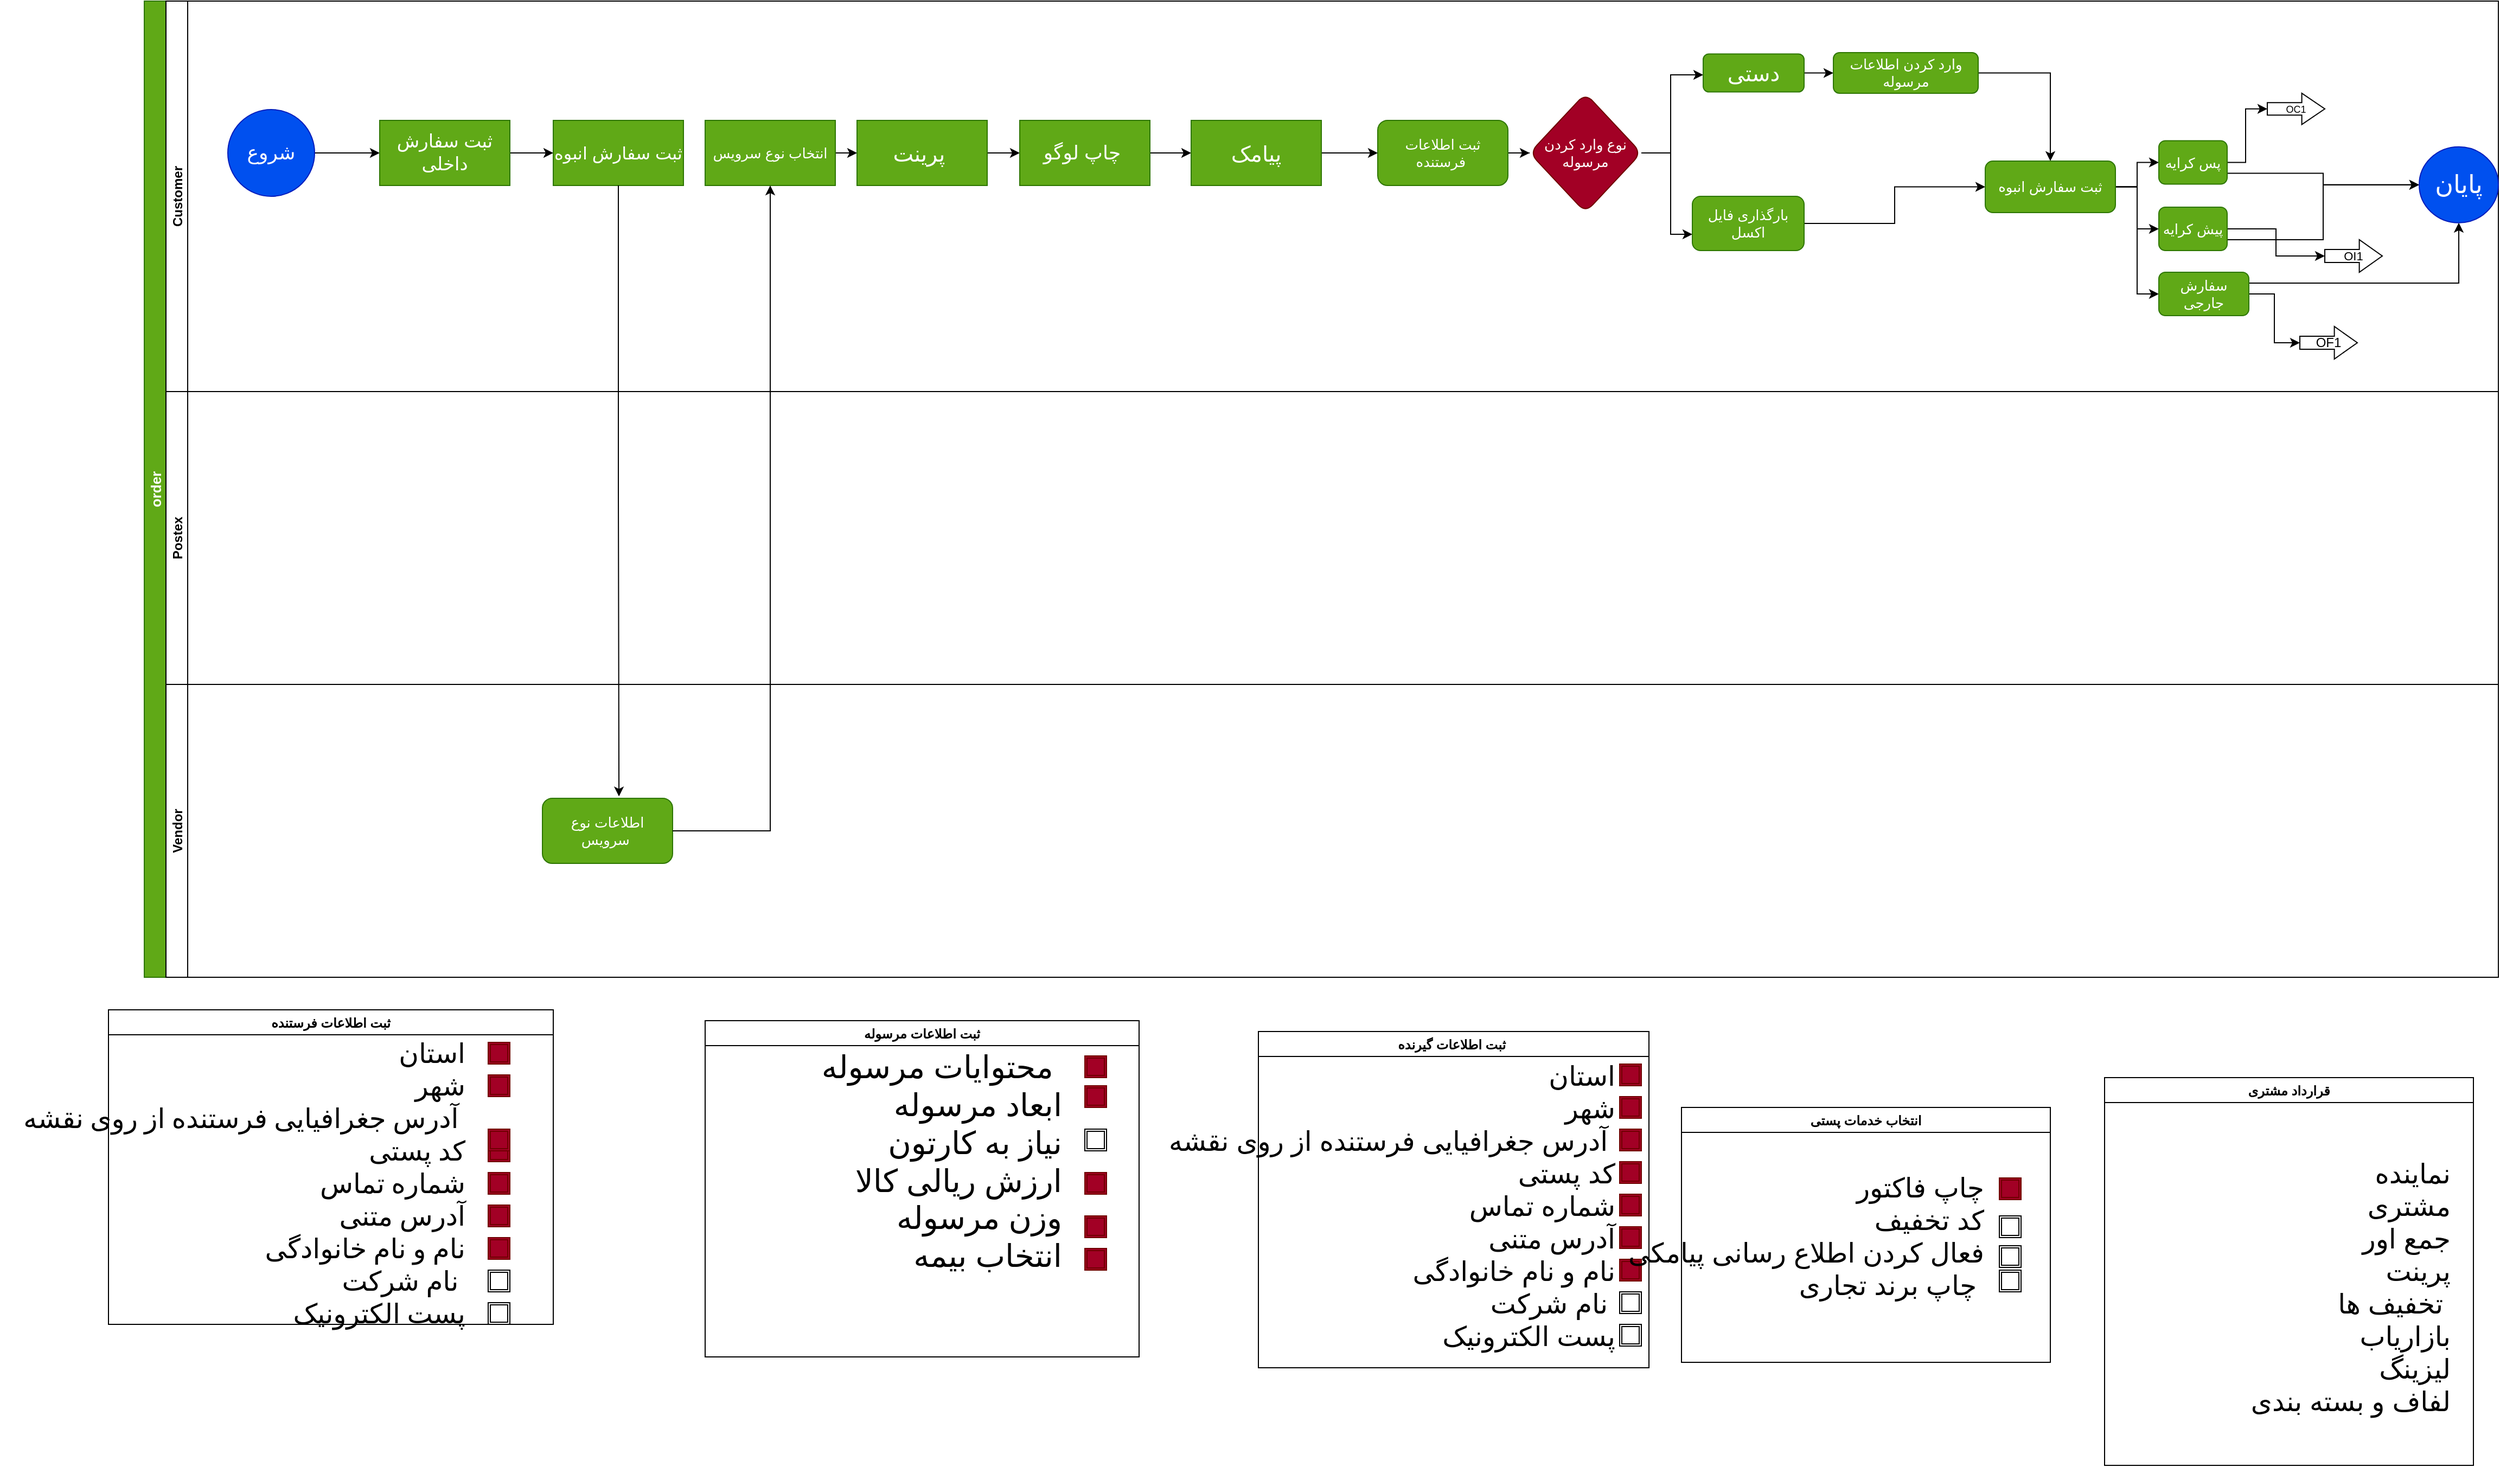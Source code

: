 <mxfile version="16.4.0" type="device"><diagram id="snXYFUUtnWpXlYPX3RTv" name="Page-1"><mxGraphModel dx="3204" dy="563" grid="1" gridSize="10" guides="1" tooltips="1" connect="1" arrows="1" fold="1" page="1" pageScale="1" pageWidth="2336" pageHeight="1654" math="0" shadow="0"><root><mxCell id="0"/><mxCell id="1" parent="0"/><mxCell id="57" value="ثبت اطلاعات فرستنده" style="swimlane;fontColor=#000000;" parent="1" vertex="1"><mxGeometry x="50" y="1010" width="410" height="290" as="geometry"><mxRectangle x="130" y="1140" width="90" height="23" as="alternateBounds"/></mxGeometry></mxCell><mxCell id="58" value="&lt;span style=&quot;font-size: 25px&quot;&gt;&lt;font color=&quot;#000000&quot;&gt;استان&lt;br&gt;شهر&lt;br&gt;&lt;/font&gt;&lt;/span&gt;&lt;span style=&quot;color: rgb(0 , 0 , 0) ; font-size: 25px&quot;&gt;آدرس جغرافیایی فرستنده از روی نقشه&lt;/span&gt;&lt;span style=&quot;font-size: 25px&quot;&gt;&lt;font color=&quot;#000000&quot;&gt;&amp;nbsp;&lt;br&gt;کد پستی&lt;br&gt;&amp;nbsp;شماره تماس&lt;br&gt;آدرس متنی&lt;br&gt;نام و نام خانوادگی&lt;br&gt;نام شرکت&amp;nbsp;&lt;br&gt;&lt;/font&gt;&lt;/span&gt;&lt;span style=&quot;font-size: 25px&quot;&gt;&lt;font color=&quot;#000000&quot;&gt;پست الکترونیک&lt;/font&gt;&lt;/span&gt;" style="text;html=1;align=right;verticalAlign=middle;resizable=0;points=[];autosize=1;strokeColor=none;fontColor=#FFFFFF;fontFamily=Tahoma;" parent="57" vertex="1"><mxGeometry x="-100" y="70" width="430" height="180" as="geometry"/></mxCell><mxCell id="219" value="" style="shape=ext;double=1;whiteSpace=wrap;html=1;aspect=fixed;fillColor=#a20025;strokeColor=#6F0000;fontColor=#ffffff;" parent="57" vertex="1"><mxGeometry x="350" y="30" width="20" height="20" as="geometry"/></mxCell><mxCell id="220" value="" style="shape=ext;double=1;whiteSpace=wrap;html=1;aspect=fixed;fillColor=#a20025;strokeColor=#6F0000;fontColor=#ffffff;" parent="57" vertex="1"><mxGeometry x="350" y="60" width="20" height="20" as="geometry"/></mxCell><mxCell id="222" value="" style="shape=ext;double=1;whiteSpace=wrap;html=1;aspect=fixed;fillColor=#a20025;strokeColor=#6F0000;fontColor=#ffffff;" parent="57" vertex="1"><mxGeometry x="350" y="120" width="20" height="20" as="geometry"/></mxCell><mxCell id="223" value="" style="shape=ext;double=1;whiteSpace=wrap;html=1;aspect=fixed;fillColor=#a20025;strokeColor=#6F0000;fontColor=#ffffff;" parent="57" vertex="1"><mxGeometry x="350" y="150" width="20" height="20" as="geometry"/></mxCell><mxCell id="224" value="" style="shape=ext;double=1;whiteSpace=wrap;html=1;aspect=fixed;fillColor=#a20025;strokeColor=#6F0000;fontColor=#ffffff;" parent="57" vertex="1"><mxGeometry x="350" y="180" width="20" height="20" as="geometry"/></mxCell><mxCell id="225" value="" style="shape=ext;double=1;whiteSpace=wrap;html=1;aspect=fixed;fillColor=#a20025;strokeColor=#6F0000;fontColor=#ffffff;" parent="57" vertex="1"><mxGeometry x="350" y="210" width="20" height="20" as="geometry"/></mxCell><mxCell id="226" value="" style="shape=ext;double=1;whiteSpace=wrap;html=1;aspect=fixed;" parent="57" vertex="1"><mxGeometry x="350" y="240" width="20" height="20" as="geometry"/></mxCell><mxCell id="227" value="" style="shape=ext;double=1;whiteSpace=wrap;html=1;aspect=fixed;" parent="57" vertex="1"><mxGeometry x="350" y="270" width="20" height="20" as="geometry"/></mxCell><mxCell id="61" value="ثبت اطلاعات مرسوله" style="swimlane;fontColor=#000000;" parent="1" vertex="1"><mxGeometry x="600" y="1020" width="400" height="310" as="geometry"/></mxCell><mxCell id="62" value="&lt;font style=&quot;font-size: 29px&quot;&gt;&lt;font color=&quot;#000000&quot; style=&quot;font-size: 29px&quot;&gt;محتوایات مرسوله&amp;nbsp;&lt;br&gt;&lt;/font&gt;&lt;font color=&quot;#000000&quot; style=&quot;font-size: 29px&quot;&gt;ابعاد مرسوله&lt;br&gt;&lt;/font&gt;&lt;span style=&quot;color: rgb(0 , 0 , 0)&quot;&gt;نیاز به کارتون&lt;/span&gt;&lt;font color=&quot;#000000&quot; style=&quot;font-size: 29px&quot;&gt;&lt;br&gt;ارزش ریالی کالا&lt;/font&gt;&lt;font color=&quot;#000000&quot; style=&quot;font-size: 29px&quot;&gt;&lt;br&gt;وزن مرسوله&lt;br&gt;انتخاب بیمه&lt;/font&gt;&lt;br&gt;&lt;/font&gt;" style="text;html=1;align=right;verticalAlign=middle;resizable=0;points=[];autosize=1;strokeColor=none;fontColor=#FFFFFF;" parent="61" vertex="1"><mxGeometry x="140" y="70" width="190" height="120" as="geometry"/></mxCell><mxCell id="237" value="" style="shape=ext;double=1;whiteSpace=wrap;html=1;aspect=fixed;fillColor=#a20025;strokeColor=#6F0000;fontColor=#ffffff;" parent="61" vertex="1"><mxGeometry x="350" y="32.5" width="20" height="20" as="geometry"/></mxCell><mxCell id="238" value="" style="shape=ext;double=1;whiteSpace=wrap;html=1;aspect=fixed;fillColor=#a20025;strokeColor=#6F0000;fontColor=#ffffff;" parent="61" vertex="1"><mxGeometry x="350" y="60" width="20" height="20" as="geometry"/></mxCell><mxCell id="239" value="" style="shape=ext;double=1;whiteSpace=wrap;html=1;aspect=fixed;fillColor=#a20025;strokeColor=#6F0000;fontColor=#ffffff;" parent="61" vertex="1"><mxGeometry x="350" y="210" width="20" height="20" as="geometry"/></mxCell><mxCell id="241" value="" style="shape=ext;double=1;whiteSpace=wrap;html=1;aspect=fixed;fillColor=#a20025;strokeColor=#6F0000;fontColor=#ffffff;" parent="61" vertex="1"><mxGeometry x="350" y="180" width="20" height="20" as="geometry"/></mxCell><mxCell id="240" value="" style="shape=ext;double=1;whiteSpace=wrap;html=1;aspect=fixed;fillColor=#a20025;strokeColor=#6F0000;fontColor=#ffffff;" parent="61" vertex="1"><mxGeometry x="350" y="140" width="20" height="20" as="geometry"/></mxCell><mxCell id="242" value="" style="shape=ext;double=1;whiteSpace=wrap;html=1;aspect=fixed;" parent="61" vertex="1"><mxGeometry x="350" y="100" width="20" height="20" as="geometry"/></mxCell><mxCell id="63" value="ثبت اطلاعات گیرنده " style="swimlane;fontColor=#000000;" parent="1" vertex="1"><mxGeometry x="1110" y="1030" width="360" height="310" as="geometry"/></mxCell><mxCell id="64" value="&lt;span style=&quot;font-size: 25px&quot;&gt;&lt;font color=&quot;#000000&quot;&gt;استان&lt;br&gt;شهر&lt;br&gt;&lt;/font&gt;&lt;/span&gt;&lt;span style=&quot;color: rgb(0 , 0 , 0) ; font-size: 25px&quot;&gt;آدرس جغرافیایی فرستنده از روی نقشه&lt;/span&gt;&lt;span style=&quot;font-size: 25px&quot;&gt;&lt;font color=&quot;#000000&quot;&gt;&amp;nbsp;&lt;br&gt;کد پستی&lt;br&gt;&amp;nbsp;شماره تماس&lt;br&gt;آدرس متنی&lt;br&gt;نام و نام خانوادگی&lt;br&gt;&lt;/font&gt;&lt;/span&gt;&lt;span style=&quot;font-size: 25px&quot;&gt;&lt;font color=&quot;#000000&quot;&gt;نام شرکت&amp;nbsp;&lt;br&gt;پست الکترونیک&lt;/font&gt;&lt;/span&gt;" style="text;html=1;align=right;verticalAlign=middle;resizable=0;points=[];autosize=1;strokeColor=none;fontColor=#FFFFFF;" parent="63" vertex="1"><mxGeometry y="80" width="330" height="160" as="geometry"/></mxCell><mxCell id="228" value="" style="shape=ext;double=1;whiteSpace=wrap;html=1;aspect=fixed;fillColor=#a20025;strokeColor=#6F0000;fontColor=#ffffff;" parent="63" vertex="1"><mxGeometry x="333" y="30" width="20" height="20" as="geometry"/></mxCell><mxCell id="229" value="" style="shape=ext;double=1;whiteSpace=wrap;html=1;aspect=fixed;fillColor=#a20025;strokeColor=#6F0000;fontColor=#ffffff;" parent="63" vertex="1"><mxGeometry x="333" y="60" width="20" height="20" as="geometry"/></mxCell><mxCell id="230" value="" style="shape=ext;double=1;whiteSpace=wrap;html=1;aspect=fixed;fillColor=#a20025;strokeColor=#6F0000;fontColor=#ffffff;" parent="63" vertex="1"><mxGeometry x="333" y="120" width="20" height="20" as="geometry"/></mxCell><mxCell id="231" value="" style="shape=ext;double=1;whiteSpace=wrap;html=1;aspect=fixed;fillColor=#a20025;strokeColor=#6F0000;fontColor=#ffffff;" parent="63" vertex="1"><mxGeometry x="333" y="150" width="20" height="20" as="geometry"/></mxCell><mxCell id="232" value="" style="shape=ext;double=1;whiteSpace=wrap;html=1;aspect=fixed;fillColor=#a20025;strokeColor=#6F0000;fontColor=#ffffff;" parent="63" vertex="1"><mxGeometry x="333" y="180" width="20" height="20" as="geometry"/></mxCell><mxCell id="233" value="" style="shape=ext;double=1;whiteSpace=wrap;html=1;aspect=fixed;fillColor=#a20025;strokeColor=#6F0000;fontColor=#ffffff;" parent="63" vertex="1"><mxGeometry x="333" y="210" width="20" height="20" as="geometry"/></mxCell><mxCell id="234" value="" style="shape=ext;double=1;whiteSpace=wrap;html=1;aspect=fixed;" parent="63" vertex="1"><mxGeometry x="333" y="240" width="20" height="20" as="geometry"/></mxCell><mxCell id="235" value="" style="shape=ext;double=1;whiteSpace=wrap;html=1;aspect=fixed;" parent="63" vertex="1"><mxGeometry x="333" y="270" width="20" height="20" as="geometry"/></mxCell><mxCell id="236" value="" style="shape=ext;double=1;whiteSpace=wrap;html=1;aspect=fixed;fillColor=#a20025;strokeColor=#6F0000;fontColor=#ffffff;" parent="63" vertex="1"><mxGeometry x="333" y="90" width="20" height="20" as="geometry"/></mxCell><mxCell id="65" value="قرارداد مشتری" style="swimlane;fontColor=#000000;" parent="1" vertex="1"><mxGeometry x="1890" y="1072.5" width="340" height="357.5" as="geometry"><mxRectangle x="130" y="1140" width="90" height="23" as="alternateBounds"/></mxGeometry></mxCell><mxCell id="66" value="&lt;span style=&quot;color: rgb(0 , 0 , 0) ; font-size: 25px&quot;&gt;نماینده&lt;/span&gt;&lt;br style=&quot;color: rgb(0 , 0 , 0) ; font-size: 25px&quot;&gt;&lt;span style=&quot;color: rgb(0 , 0 , 0) ; font-size: 25px&quot;&gt;مشتری&lt;/span&gt;&lt;br style=&quot;color: rgb(0 , 0 , 0) ; font-size: 25px&quot;&gt;&lt;span style=&quot;color: rgb(0 , 0 , 0) ; font-size: 25px&quot;&gt;جمع اور&lt;/span&gt;&lt;br style=&quot;color: rgb(0 , 0 , 0) ; font-size: 25px&quot;&gt;&lt;span style=&quot;color: rgb(0 , 0 , 0) ; font-size: 25px&quot;&gt;پرینت&lt;/span&gt;&lt;br style=&quot;color: rgb(0 , 0 , 0) ; font-size: 25px&quot;&gt;&lt;span style=&quot;color: rgb(0 , 0 , 0) ; font-size: 25px&quot;&gt;تخفیف ها&amp;nbsp;&lt;/span&gt;&lt;br style=&quot;color: rgb(0 , 0 , 0) ; font-size: 25px&quot;&gt;&lt;span style=&quot;color: rgb(0 , 0 , 0) ; font-size: 25px&quot;&gt;بازاریاب&lt;/span&gt;&lt;br style=&quot;color: rgb(0 , 0 , 0) ; font-size: 25px&quot;&gt;&lt;span style=&quot;color: rgb(0 , 0 , 0) ; font-size: 25px&quot;&gt;لیزینگ&lt;/span&gt;&lt;br style=&quot;color: rgb(0 , 0 , 0) ; font-size: 25px&quot;&gt;&lt;span style=&quot;color: rgb(0 , 0 , 0) ; font-size: 25px&quot;&gt;لفاف و بسته بندی&lt;/span&gt;" style="text;html=1;align=right;verticalAlign=middle;resizable=0;points=[];autosize=1;strokeColor=none;fontColor=#FFFFFF;" parent="65" vertex="1"><mxGeometry x="160" y="117.5" width="160" height="150" as="geometry"/></mxCell><mxCell id="132" value="order" style="swimlane;childLayout=stackLayout;resizeParent=1;resizeParentMax=0;horizontal=0;startSize=20;horizontalStack=0;fillColor=#60a917;strokeColor=#2D7600;fontColor=#ffffff;fontSize=13;" parent="1" vertex="1"><mxGeometry x="83" y="80" width="2170" height="900" as="geometry"/></mxCell><mxCell id="133" value="Customer" style="swimlane;startSize=20;horizontal=0;" parent="132" vertex="1"><mxGeometry x="20" width="2150" height="360" as="geometry"/></mxCell><mxCell id="138" value="" style="edgeStyle=orthogonalEdgeStyle;rounded=0;orthogonalLoop=1;jettySize=auto;html=1;fontSize=13;" parent="133" source="136" target="137" edge="1"><mxGeometry relative="1" as="geometry"/></mxCell><mxCell id="136" value="&lt;font style=&quot;font-size: 18px&quot;&gt;شروع&lt;/font&gt;" style="ellipse;whiteSpace=wrap;html=1;aspect=fixed;fontSize=13;fillColor=#0050ef;strokeColor=#001DBC;fontColor=#ffffff;" parent="133" vertex="1"><mxGeometry x="57" y="100" width="80" height="80" as="geometry"/></mxCell><mxCell id="140" value="" style="edgeStyle=orthogonalEdgeStyle;rounded=0;orthogonalLoop=1;jettySize=auto;html=1;fontSize=13;" parent="133" source="137" target="139" edge="1"><mxGeometry relative="1" as="geometry"/></mxCell><mxCell id="137" value="&lt;font style=&quot;font-size: 17px&quot;&gt;ثبت سفارش داخلی&lt;/font&gt;" style="whiteSpace=wrap;html=1;fontSize=13;fontColor=#ffffff;strokeColor=#2D7600;fillColor=#60a917;" parent="133" vertex="1"><mxGeometry x="197" y="110" width="120" height="60" as="geometry"/></mxCell><mxCell id="139" value="&lt;font style=&quot;font-size: 16px&quot;&gt;ثبت سفارش انبوه&lt;/font&gt;" style="whiteSpace=wrap;html=1;fontSize=13;fontColor=#ffffff;strokeColor=#2D7600;fillColor=#60a917;" parent="133" vertex="1"><mxGeometry x="357" y="110" width="120" height="60" as="geometry"/></mxCell><mxCell id="177" value="" style="edgeStyle=orthogonalEdgeStyle;rounded=0;orthogonalLoop=1;jettySize=auto;html=1;" parent="133" source="148" target="176" edge="1"><mxGeometry relative="1" as="geometry"/></mxCell><mxCell id="148" value="ثبت اطلاعات فرستنده&amp;nbsp;" style="whiteSpace=wrap;html=1;rounded=1;fontSize=13;fontColor=#ffffff;strokeColor=#2D7600;fillColor=#60a917;" parent="133" vertex="1"><mxGeometry x="1117" y="110" width="120" height="60" as="geometry"/></mxCell><mxCell id="166" value="" style="edgeStyle=orthogonalEdgeStyle;rounded=0;orthogonalLoop=1;jettySize=auto;html=1;" parent="133" source="163" target="165" edge="1"><mxGeometry relative="1" as="geometry"/></mxCell><mxCell id="163" value="&lt;font style=&quot;font-size: 20px&quot;&gt;پرینت&amp;nbsp;&lt;/font&gt;" style="whiteSpace=wrap;html=1;fontSize=13;fontColor=#ffffff;strokeColor=#2D7600;fillColor=#60a917;" parent="133" vertex="1"><mxGeometry x="637" y="110" width="120" height="60" as="geometry"/></mxCell><mxCell id="168" value="" style="edgeStyle=orthogonalEdgeStyle;rounded=0;orthogonalLoop=1;jettySize=auto;html=1;" parent="133" source="165" target="167" edge="1"><mxGeometry relative="1" as="geometry"/></mxCell><mxCell id="165" value="&lt;font style=&quot;font-size: 18px&quot;&gt;چاپ لوگو&amp;nbsp;&lt;/font&gt;" style="whiteSpace=wrap;html=1;fontSize=13;fontColor=#ffffff;strokeColor=#2D7600;fillColor=#60a917;" parent="133" vertex="1"><mxGeometry x="787" y="110" width="120" height="60" as="geometry"/></mxCell><mxCell id="171" style="edgeStyle=orthogonalEdgeStyle;rounded=0;orthogonalLoop=1;jettySize=auto;html=1;exitX=1;exitY=0.5;exitDx=0;exitDy=0;entryX=0;entryY=0.5;entryDx=0;entryDy=0;" parent="133" source="167" target="148" edge="1"><mxGeometry relative="1" as="geometry"/></mxCell><mxCell id="167" value="&lt;font face=&quot;helvetica&quot;&gt;&lt;span style=&quot;font-size: 20px&quot;&gt;پیامک&lt;/span&gt;&lt;/font&gt;" style="whiteSpace=wrap;html=1;fontSize=13;fontColor=#ffffff;strokeColor=#2D7600;fillColor=#60a917;" parent="133" vertex="1"><mxGeometry x="945" y="110" width="120" height="60" as="geometry"/></mxCell><mxCell id="175" style="edgeStyle=orthogonalEdgeStyle;rounded=0;orthogonalLoop=1;jettySize=auto;html=1;exitX=1;exitY=0.5;exitDx=0;exitDy=0;entryX=0;entryY=0.5;entryDx=0;entryDy=0;" parent="133" source="172" target="163" edge="1"><mxGeometry relative="1" as="geometry"/></mxCell><mxCell id="172" value="انتخاب نوع سرویس" style="whiteSpace=wrap;html=1;fontSize=13;fontColor=#ffffff;strokeColor=#2D7600;fillColor=#60a917;" parent="133" vertex="1"><mxGeometry x="497" y="110" width="120" height="60" as="geometry"/></mxCell><mxCell id="179" value="" style="edgeStyle=orthogonalEdgeStyle;rounded=0;orthogonalLoop=1;jettySize=auto;html=1;" parent="133" source="176" target="178" edge="1"><mxGeometry relative="1" as="geometry"><Array as="points"><mxPoint x="1387" y="140"/><mxPoint x="1387" y="68"/></Array></mxGeometry></mxCell><mxCell id="181" value="" style="edgeStyle=orthogonalEdgeStyle;rounded=0;orthogonalLoop=1;jettySize=auto;html=1;" parent="133" source="176" target="180" edge="1"><mxGeometry relative="1" as="geometry"><Array as="points"><mxPoint x="1387" y="140"/><mxPoint x="1387" y="215"/></Array></mxGeometry></mxCell><mxCell id="176" value="نوع وارد کردن مرسوله" style="rhombus;whiteSpace=wrap;html=1;rounded=1;fontSize=13;fontColor=#ffffff;strokeColor=#6F0000;fillColor=#a20025;" parent="133" vertex="1"><mxGeometry x="1257" y="85" width="103" height="110" as="geometry"/></mxCell><mxCell id="183" value="" style="edgeStyle=orthogonalEdgeStyle;rounded=0;orthogonalLoop=1;jettySize=auto;html=1;" parent="133" source="178" target="182" edge="1"><mxGeometry relative="1" as="geometry"/></mxCell><mxCell id="178" value="&lt;font style=&quot;font-size: 20px&quot;&gt;دستی&lt;/font&gt;" style="whiteSpace=wrap;html=1;rounded=1;fontSize=13;fontColor=#ffffff;strokeColor=#2D7600;fillColor=#60a917;" parent="133" vertex="1"><mxGeometry x="1417" y="48.75" width="93" height="35" as="geometry"/></mxCell><mxCell id="204" style="edgeStyle=orthogonalEdgeStyle;rounded=0;orthogonalLoop=1;jettySize=auto;html=1;exitX=1;exitY=0.5;exitDx=0;exitDy=0;entryX=0;entryY=0.5;entryDx=0;entryDy=0;" parent="133" source="180" target="186" edge="1"><mxGeometry relative="1" as="geometry"/></mxCell><mxCell id="180" value="بارگذاری فایل اکسل" style="whiteSpace=wrap;html=1;rounded=1;fontSize=13;fontColor=#ffffff;strokeColor=#2D7600;fillColor=#60a917;" parent="133" vertex="1"><mxGeometry x="1407" y="180" width="103" height="50" as="geometry"/></mxCell><mxCell id="187" value="" style="edgeStyle=orthogonalEdgeStyle;rounded=0;orthogonalLoop=1;jettySize=auto;html=1;" parent="133" source="182" target="186" edge="1"><mxGeometry relative="1" as="geometry"/></mxCell><mxCell id="182" value="وارد کردن اطلاعات مرسوله" style="whiteSpace=wrap;html=1;rounded=1;fontSize=13;fontColor=#ffffff;strokeColor=#2D7600;fillColor=#60a917;" parent="133" vertex="1"><mxGeometry x="1537" y="47.5" width="133.5" height="37.5" as="geometry"/></mxCell><mxCell id="189" value="" style="edgeStyle=orthogonalEdgeStyle;rounded=0;orthogonalLoop=1;jettySize=auto;html=1;" parent="133" source="186" target="188" edge="1"><mxGeometry relative="1" as="geometry"/></mxCell><mxCell id="206" style="edgeStyle=orthogonalEdgeStyle;rounded=0;orthogonalLoop=1;jettySize=auto;html=1;exitX=1;exitY=0.5;exitDx=0;exitDy=0;entryX=0;entryY=0.5;entryDx=0;entryDy=0;" parent="133" source="186" target="205" edge="1"><mxGeometry relative="1" as="geometry"/></mxCell><mxCell id="209" style="edgeStyle=orthogonalEdgeStyle;rounded=0;orthogonalLoop=1;jettySize=auto;html=1;exitX=1;exitY=0.5;exitDx=0;exitDy=0;entryX=0;entryY=0.5;entryDx=0;entryDy=0;" parent="133" source="186" target="208" edge="1"><mxGeometry relative="1" as="geometry"/></mxCell><mxCell id="186" value="ثبت سفارش انبوه" style="whiteSpace=wrap;html=1;rounded=1;fontSize=13;fontColor=#ffffff;strokeColor=#2D7600;fillColor=#60a917;" parent="133" vertex="1"><mxGeometry x="1677" y="147.5" width="120" height="47.5" as="geometry"/></mxCell><mxCell id="200" style="edgeStyle=orthogonalEdgeStyle;rounded=0;orthogonalLoop=1;jettySize=auto;html=1;exitX=1;exitY=0.5;exitDx=0;exitDy=0;entryX=0;entryY=0.5;entryDx=0;entryDy=0;entryPerimeter=0;" parent="133" source="188" target="197" edge="1"><mxGeometry relative="1" as="geometry"><Array as="points"><mxPoint x="1917" y="149"/><mxPoint x="1917" y="99"/></Array></mxGeometry></mxCell><mxCell id="249" style="edgeStyle=orthogonalEdgeStyle;rounded=0;orthogonalLoop=1;jettySize=auto;html=1;exitX=1;exitY=0.75;exitDx=0;exitDy=0;" parent="133" source="188" target="212" edge="1"><mxGeometry relative="1" as="geometry"/></mxCell><mxCell id="188" value="پس کرایه" style="whiteSpace=wrap;html=1;rounded=1;fontSize=13;fontColor=#ffffff;strokeColor=#2D7600;fillColor=#60a917;" parent="133" vertex="1"><mxGeometry x="1837" y="128.75" width="63" height="40" as="geometry"/></mxCell><mxCell id="197" value="&lt;font style=&quot;font-size: 9px&quot;&gt;OC1&lt;/font&gt;" style="shape=singleArrow;whiteSpace=wrap;html=1;arrowWidth=0.4;arrowSize=0.4;rounded=0;" parent="133" vertex="1"><mxGeometry x="1937" y="85" width="53" height="28.75" as="geometry"/></mxCell><mxCell id="201" value="&lt;font style=&quot;font-size: 11px&quot;&gt;OI1&lt;/font&gt;" style="shape=singleArrow;whiteSpace=wrap;html=1;arrowWidth=0.4;arrowSize=0.4;rounded=0;" parent="133" vertex="1"><mxGeometry x="1990" y="220" width="53" height="30" as="geometry"/></mxCell><mxCell id="207" style="edgeStyle=orthogonalEdgeStyle;rounded=0;orthogonalLoop=1;jettySize=auto;html=1;exitX=1;exitY=0.5;exitDx=0;exitDy=0;entryX=0;entryY=0.5;entryDx=0;entryDy=0;entryPerimeter=0;" parent="133" source="205" target="201" edge="1"><mxGeometry relative="1" as="geometry"/></mxCell><mxCell id="250" style="edgeStyle=orthogonalEdgeStyle;rounded=0;orthogonalLoop=1;jettySize=auto;html=1;exitX=1;exitY=0.75;exitDx=0;exitDy=0;" parent="133" source="205" target="212" edge="1"><mxGeometry relative="1" as="geometry"/></mxCell><mxCell id="205" value="پیش کرایه" style="whiteSpace=wrap;html=1;rounded=1;fontSize=13;fontColor=#ffffff;strokeColor=#2D7600;fillColor=#60a917;" parent="133" vertex="1"><mxGeometry x="1837" y="190" width="63" height="40" as="geometry"/></mxCell><mxCell id="211" style="edgeStyle=orthogonalEdgeStyle;rounded=0;orthogonalLoop=1;jettySize=auto;html=1;exitX=1;exitY=0.5;exitDx=0;exitDy=0;entryX=0;entryY=0.5;entryDx=0;entryDy=0;entryPerimeter=0;" parent="133" source="208" target="210" edge="1"><mxGeometry relative="1" as="geometry"/></mxCell><mxCell id="251" style="edgeStyle=orthogonalEdgeStyle;rounded=0;orthogonalLoop=1;jettySize=auto;html=1;exitX=1;exitY=0.25;exitDx=0;exitDy=0;" parent="133" source="208" target="212" edge="1"><mxGeometry relative="1" as="geometry"/></mxCell><mxCell id="208" value="سفارش جارجی" style="whiteSpace=wrap;html=1;rounded=1;fontSize=13;fontColor=#ffffff;strokeColor=#2D7600;fillColor=#60a917;" parent="133" vertex="1"><mxGeometry x="1837" y="250" width="83" height="40" as="geometry"/></mxCell><mxCell id="210" value="&lt;span&gt;OF1&lt;/span&gt;" style="shape=singleArrow;whiteSpace=wrap;html=1;arrowWidth=0.4;arrowSize=0.4;rounded=0;" parent="133" vertex="1"><mxGeometry x="1967" y="300" width="53" height="30" as="geometry"/></mxCell><mxCell id="212" value="&lt;font style=&quot;font-size: 23px&quot;&gt;پایان&lt;/font&gt;" style="ellipse;whiteSpace=wrap;html=1;fillColor=#0050ef;strokeColor=#001DBC;fontColor=#ffffff;" parent="133" vertex="1"><mxGeometry x="2077" y="134.38" width="73" height="70" as="geometry"/></mxCell><mxCell id="134" value="Postex" style="swimlane;startSize=20;horizontal=0;" parent="132" vertex="1"><mxGeometry x="20" y="360" width="2150" height="270" as="geometry"/></mxCell><mxCell id="147" style="edgeStyle=orthogonalEdgeStyle;rounded=0;orthogonalLoop=1;jettySize=auto;html=1;exitX=0.5;exitY=1;exitDx=0;exitDy=0;entryX=0.588;entryY=-0.029;entryDx=0;entryDy=0;entryPerimeter=0;fontSize=13;" parent="132" source="139" target="143" edge="1"><mxGeometry relative="1" as="geometry"/></mxCell><mxCell id="135" value="Vendor" style="swimlane;startSize=20;horizontal=0;" parent="132" vertex="1"><mxGeometry x="20" y="630" width="2150" height="270" as="geometry"/></mxCell><mxCell id="143" value="اطلاعات نوع سرویس&amp;nbsp;" style="rounded=1;whiteSpace=wrap;html=1;fontSize=13;fillColor=#60a917;strokeColor=#2D7600;fontColor=#ffffff;" parent="135" vertex="1"><mxGeometry x="347" y="105" width="120" height="60" as="geometry"/></mxCell><mxCell id="174" style="edgeStyle=orthogonalEdgeStyle;rounded=0;orthogonalLoop=1;jettySize=auto;html=1;exitX=1;exitY=0.5;exitDx=0;exitDy=0;" parent="132" source="143" target="172" edge="1"><mxGeometry relative="1" as="geometry"/></mxCell><mxCell id="221" value="" style="shape=ext;double=1;whiteSpace=wrap;html=1;aspect=fixed;fillColor=#a20025;strokeColor=#6F0000;fontColor=#ffffff;" parent="1" vertex="1"><mxGeometry x="400" y="1120" width="20" height="20" as="geometry"/></mxCell><mxCell id="243" value="انتخاب خدمات پستی" style="swimlane;startSize=23;fontColor=#000000;" parent="1" vertex="1"><mxGeometry x="1500" y="1100" width="340" height="235" as="geometry"/></mxCell><mxCell id="244" value="&lt;div style=&quot;font-size: 25px&quot;&gt;&lt;font style=&quot;font-size: 25px&quot; color=&quot;#000000&quot;&gt;چاپ فاکتور&lt;/font&gt;&lt;/div&gt;&lt;div style=&quot;font-size: 25px&quot;&gt;&lt;span&gt;&lt;font style=&quot;font-size: 25px&quot; color=&quot;#000000&quot;&gt;کد تخفیف&lt;/font&gt;&lt;/span&gt;&lt;/div&gt;&lt;div style=&quot;font-size: 25px&quot;&gt;&lt;span&gt;&lt;font style=&quot;font-size: 25px&quot; color=&quot;#000000&quot;&gt;فعال کردن اطلاع رسانی پیامکی&lt;/font&gt;&lt;/span&gt;&lt;/div&gt;&lt;div style=&quot;font-size: 25px&quot;&gt;&lt;font style=&quot;font-size: 25px&quot; color=&quot;#000000&quot;&gt;چاپ برند تجاری&amp;nbsp;&lt;/font&gt;&lt;/div&gt;" style="text;html=1;align=right;verticalAlign=middle;resizable=0;points=[];autosize=1;strokeColor=none;fontColor=#FFFFFF;" parent="243" vertex="1"><mxGeometry y="87.5" width="280" height="60" as="geometry"/></mxCell><mxCell id="245" value="" style="shape=ext;double=1;whiteSpace=wrap;html=1;aspect=fixed;fillColor=#a20025;strokeColor=#6F0000;fontColor=#ffffff;" parent="243" vertex="1"><mxGeometry x="293" y="65" width="20" height="20" as="geometry"/></mxCell><mxCell id="246" value="" style="shape=ext;double=1;whiteSpace=wrap;html=1;aspect=fixed;" parent="243" vertex="1"><mxGeometry x="293" y="100" width="20" height="20" as="geometry"/></mxCell><mxCell id="247" value="" style="shape=ext;double=1;whiteSpace=wrap;html=1;aspect=fixed;" parent="243" vertex="1"><mxGeometry x="293" y="150" width="20" height="20" as="geometry"/></mxCell><mxCell id="248" value="" style="shape=ext;double=1;whiteSpace=wrap;html=1;aspect=fixed;" parent="243" vertex="1"><mxGeometry x="293" y="127.5" width="20" height="20" as="geometry"/></mxCell></root></mxGraphModel></diagram></mxfile>